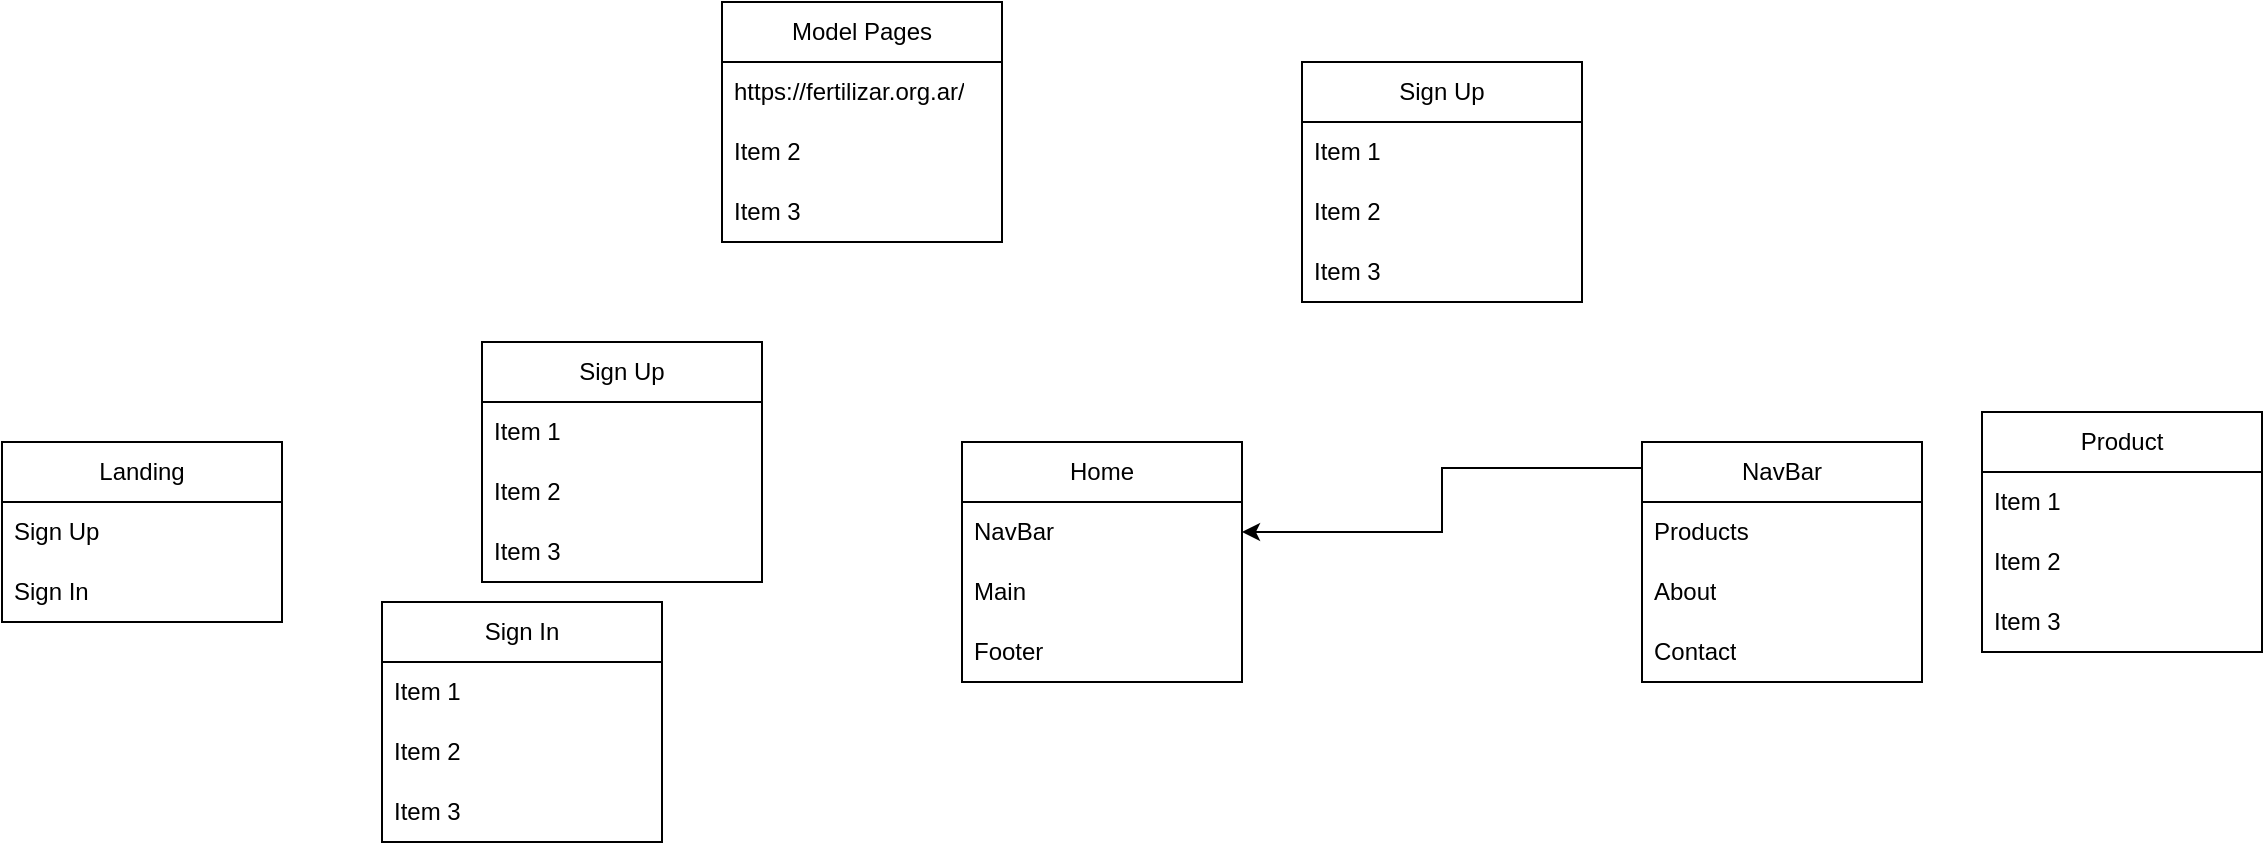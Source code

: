 <mxfile version="20.6.2" type="device"><diagram id="9zAU3yHvX3RHm1n-MlXb" name="Página-1"><mxGraphModel dx="1108" dy="1699" grid="1" gridSize="10" guides="1" tooltips="1" connect="1" arrows="1" fold="1" page="1" pageScale="1" pageWidth="827" pageHeight="1169" math="0" shadow="0"><root><mxCell id="0"/><mxCell id="1" parent="0"/><mxCell id="MIVN-21-s0L4v04MRjk4-1" value="Home" style="swimlane;fontStyle=0;childLayout=stackLayout;horizontal=1;startSize=30;horizontalStack=0;resizeParent=1;resizeParentMax=0;resizeLast=0;collapsible=1;marginBottom=0;whiteSpace=wrap;html=1;" vertex="1" parent="1"><mxGeometry x="500" y="40" width="140" height="120" as="geometry"/></mxCell><mxCell id="MIVN-21-s0L4v04MRjk4-2" value="NavBar" style="text;strokeColor=none;fillColor=none;align=left;verticalAlign=middle;spacingLeft=4;spacingRight=4;overflow=hidden;points=[[0,0.5],[1,0.5]];portConstraint=eastwest;rotatable=0;whiteSpace=wrap;html=1;" vertex="1" parent="MIVN-21-s0L4v04MRjk4-1"><mxGeometry y="30" width="140" height="30" as="geometry"/></mxCell><mxCell id="MIVN-21-s0L4v04MRjk4-3" value="Main" style="text;strokeColor=none;fillColor=none;align=left;verticalAlign=middle;spacingLeft=4;spacingRight=4;overflow=hidden;points=[[0,0.5],[1,0.5]];portConstraint=eastwest;rotatable=0;whiteSpace=wrap;html=1;" vertex="1" parent="MIVN-21-s0L4v04MRjk4-1"><mxGeometry y="60" width="140" height="30" as="geometry"/></mxCell><mxCell id="MIVN-21-s0L4v04MRjk4-4" value="Footer" style="text;strokeColor=none;fillColor=none;align=left;verticalAlign=middle;spacingLeft=4;spacingRight=4;overflow=hidden;points=[[0,0.5],[1,0.5]];portConstraint=eastwest;rotatable=0;whiteSpace=wrap;html=1;" vertex="1" parent="MIVN-21-s0L4v04MRjk4-1"><mxGeometry y="90" width="140" height="30" as="geometry"/></mxCell><mxCell id="MIVN-21-s0L4v04MRjk4-5" value="Product&lt;br&gt;" style="swimlane;fontStyle=0;childLayout=stackLayout;horizontal=1;startSize=30;horizontalStack=0;resizeParent=1;resizeParentMax=0;resizeLast=0;collapsible=1;marginBottom=0;whiteSpace=wrap;html=1;" vertex="1" parent="1"><mxGeometry x="1010" y="25" width="140" height="120" as="geometry"/></mxCell><mxCell id="MIVN-21-s0L4v04MRjk4-6" value="Item 1" style="text;strokeColor=none;fillColor=none;align=left;verticalAlign=middle;spacingLeft=4;spacingRight=4;overflow=hidden;points=[[0,0.5],[1,0.5]];portConstraint=eastwest;rotatable=0;whiteSpace=wrap;html=1;" vertex="1" parent="MIVN-21-s0L4v04MRjk4-5"><mxGeometry y="30" width="140" height="30" as="geometry"/></mxCell><mxCell id="MIVN-21-s0L4v04MRjk4-7" value="Item 2" style="text;strokeColor=none;fillColor=none;align=left;verticalAlign=middle;spacingLeft=4;spacingRight=4;overflow=hidden;points=[[0,0.5],[1,0.5]];portConstraint=eastwest;rotatable=0;whiteSpace=wrap;html=1;" vertex="1" parent="MIVN-21-s0L4v04MRjk4-5"><mxGeometry y="60" width="140" height="30" as="geometry"/></mxCell><mxCell id="MIVN-21-s0L4v04MRjk4-8" value="Item 3" style="text;strokeColor=none;fillColor=none;align=left;verticalAlign=middle;spacingLeft=4;spacingRight=4;overflow=hidden;points=[[0,0.5],[1,0.5]];portConstraint=eastwest;rotatable=0;whiteSpace=wrap;html=1;" vertex="1" parent="MIVN-21-s0L4v04MRjk4-5"><mxGeometry y="90" width="140" height="30" as="geometry"/></mxCell><mxCell id="MIVN-21-s0L4v04MRjk4-9" value="Sign Up" style="swimlane;fontStyle=0;childLayout=stackLayout;horizontal=1;startSize=30;horizontalStack=0;resizeParent=1;resizeParentMax=0;resizeLast=0;collapsible=1;marginBottom=0;whiteSpace=wrap;html=1;" vertex="1" parent="1"><mxGeometry x="260" y="-10" width="140" height="120" as="geometry"/></mxCell><mxCell id="MIVN-21-s0L4v04MRjk4-10" value="Item 1" style="text;strokeColor=none;fillColor=none;align=left;verticalAlign=middle;spacingLeft=4;spacingRight=4;overflow=hidden;points=[[0,0.5],[1,0.5]];portConstraint=eastwest;rotatable=0;whiteSpace=wrap;html=1;" vertex="1" parent="MIVN-21-s0L4v04MRjk4-9"><mxGeometry y="30" width="140" height="30" as="geometry"/></mxCell><mxCell id="MIVN-21-s0L4v04MRjk4-11" value="Item 2" style="text;strokeColor=none;fillColor=none;align=left;verticalAlign=middle;spacingLeft=4;spacingRight=4;overflow=hidden;points=[[0,0.5],[1,0.5]];portConstraint=eastwest;rotatable=0;whiteSpace=wrap;html=1;" vertex="1" parent="MIVN-21-s0L4v04MRjk4-9"><mxGeometry y="60" width="140" height="30" as="geometry"/></mxCell><mxCell id="MIVN-21-s0L4v04MRjk4-12" value="Item 3" style="text;strokeColor=none;fillColor=none;align=left;verticalAlign=middle;spacingLeft=4;spacingRight=4;overflow=hidden;points=[[0,0.5],[1,0.5]];portConstraint=eastwest;rotatable=0;whiteSpace=wrap;html=1;" vertex="1" parent="MIVN-21-s0L4v04MRjk4-9"><mxGeometry y="90" width="140" height="30" as="geometry"/></mxCell><mxCell id="MIVN-21-s0L4v04MRjk4-22" style="edgeStyle=orthogonalEdgeStyle;rounded=0;orthogonalLoop=1;jettySize=auto;html=1;entryX=1;entryY=0.5;entryDx=0;entryDy=0;exitX=0.007;exitY=0.108;exitDx=0;exitDy=0;exitPerimeter=0;" edge="1" parent="1" source="MIVN-21-s0L4v04MRjk4-18" target="MIVN-21-s0L4v04MRjk4-2"><mxGeometry relative="1" as="geometry"/></mxCell><mxCell id="MIVN-21-s0L4v04MRjk4-18" value="NavBar" style="swimlane;fontStyle=0;childLayout=stackLayout;horizontal=1;startSize=30;horizontalStack=0;resizeParent=1;resizeParentMax=0;resizeLast=0;collapsible=1;marginBottom=0;whiteSpace=wrap;html=1;" vertex="1" parent="1"><mxGeometry x="840" y="40" width="140" height="120" as="geometry"/></mxCell><mxCell id="MIVN-21-s0L4v04MRjk4-19" value="Products" style="text;strokeColor=none;fillColor=none;align=left;verticalAlign=middle;spacingLeft=4;spacingRight=4;overflow=hidden;points=[[0,0.5],[1,0.5]];portConstraint=eastwest;rotatable=0;whiteSpace=wrap;html=1;" vertex="1" parent="MIVN-21-s0L4v04MRjk4-18"><mxGeometry y="30" width="140" height="30" as="geometry"/></mxCell><mxCell id="MIVN-21-s0L4v04MRjk4-20" value="About" style="text;strokeColor=none;fillColor=none;align=left;verticalAlign=middle;spacingLeft=4;spacingRight=4;overflow=hidden;points=[[0,0.5],[1,0.5]];portConstraint=eastwest;rotatable=0;whiteSpace=wrap;html=1;" vertex="1" parent="MIVN-21-s0L4v04MRjk4-18"><mxGeometry y="60" width="140" height="30" as="geometry"/></mxCell><mxCell id="MIVN-21-s0L4v04MRjk4-49" value="Contact" style="text;strokeColor=none;fillColor=none;align=left;verticalAlign=middle;spacingLeft=4;spacingRight=4;overflow=hidden;points=[[0,0.5],[1,0.5]];portConstraint=eastwest;rotatable=0;whiteSpace=wrap;html=1;" vertex="1" parent="MIVN-21-s0L4v04MRjk4-18"><mxGeometry y="90" width="140" height="30" as="geometry"/></mxCell><mxCell id="MIVN-21-s0L4v04MRjk4-30" value="Sign In" style="swimlane;fontStyle=0;childLayout=stackLayout;horizontal=1;startSize=30;horizontalStack=0;resizeParent=1;resizeParentMax=0;resizeLast=0;collapsible=1;marginBottom=0;whiteSpace=wrap;html=1;" vertex="1" parent="1"><mxGeometry x="210" y="120" width="140" height="120" as="geometry"/></mxCell><mxCell id="MIVN-21-s0L4v04MRjk4-31" value="Item 1" style="text;strokeColor=none;fillColor=none;align=left;verticalAlign=middle;spacingLeft=4;spacingRight=4;overflow=hidden;points=[[0,0.5],[1,0.5]];portConstraint=eastwest;rotatable=0;whiteSpace=wrap;html=1;" vertex="1" parent="MIVN-21-s0L4v04MRjk4-30"><mxGeometry y="30" width="140" height="30" as="geometry"/></mxCell><mxCell id="MIVN-21-s0L4v04MRjk4-32" value="Item 2" style="text;strokeColor=none;fillColor=none;align=left;verticalAlign=middle;spacingLeft=4;spacingRight=4;overflow=hidden;points=[[0,0.5],[1,0.5]];portConstraint=eastwest;rotatable=0;whiteSpace=wrap;html=1;" vertex="1" parent="MIVN-21-s0L4v04MRjk4-30"><mxGeometry y="60" width="140" height="30" as="geometry"/></mxCell><mxCell id="MIVN-21-s0L4v04MRjk4-33" value="Item 3" style="text;strokeColor=none;fillColor=none;align=left;verticalAlign=middle;spacingLeft=4;spacingRight=4;overflow=hidden;points=[[0,0.5],[1,0.5]];portConstraint=eastwest;rotatable=0;whiteSpace=wrap;html=1;" vertex="1" parent="MIVN-21-s0L4v04MRjk4-30"><mxGeometry y="90" width="140" height="30" as="geometry"/></mxCell><mxCell id="MIVN-21-s0L4v04MRjk4-35" value="Landing" style="swimlane;fontStyle=0;childLayout=stackLayout;horizontal=1;startSize=30;horizontalStack=0;resizeParent=1;resizeParentMax=0;resizeLast=0;collapsible=1;marginBottom=0;whiteSpace=wrap;html=1;" vertex="1" parent="1"><mxGeometry x="20" y="40" width="140" height="90" as="geometry"/></mxCell><mxCell id="MIVN-21-s0L4v04MRjk4-37" value="Sign Up" style="text;strokeColor=none;fillColor=none;align=left;verticalAlign=middle;spacingLeft=4;spacingRight=4;overflow=hidden;points=[[0,0.5],[1,0.5]];portConstraint=eastwest;rotatable=0;whiteSpace=wrap;html=1;" vertex="1" parent="MIVN-21-s0L4v04MRjk4-35"><mxGeometry y="30" width="140" height="30" as="geometry"/></mxCell><mxCell id="MIVN-21-s0L4v04MRjk4-36" value="Sign In" style="text;strokeColor=none;fillColor=none;align=left;verticalAlign=middle;spacingLeft=4;spacingRight=4;overflow=hidden;points=[[0,0.5],[1,0.5]];portConstraint=eastwest;rotatable=0;whiteSpace=wrap;html=1;" vertex="1" parent="MIVN-21-s0L4v04MRjk4-35"><mxGeometry y="60" width="140" height="30" as="geometry"/></mxCell><mxCell id="MIVN-21-s0L4v04MRjk4-45" value="Sign Up" style="swimlane;fontStyle=0;childLayout=stackLayout;horizontal=1;startSize=30;horizontalStack=0;resizeParent=1;resizeParentMax=0;resizeLast=0;collapsible=1;marginBottom=0;whiteSpace=wrap;html=1;" vertex="1" parent="1"><mxGeometry x="670" y="-150" width="140" height="120" as="geometry"/></mxCell><mxCell id="MIVN-21-s0L4v04MRjk4-46" value="Item 1" style="text;strokeColor=none;fillColor=none;align=left;verticalAlign=middle;spacingLeft=4;spacingRight=4;overflow=hidden;points=[[0,0.5],[1,0.5]];portConstraint=eastwest;rotatable=0;whiteSpace=wrap;html=1;" vertex="1" parent="MIVN-21-s0L4v04MRjk4-45"><mxGeometry y="30" width="140" height="30" as="geometry"/></mxCell><mxCell id="MIVN-21-s0L4v04MRjk4-47" value="Item 2" style="text;strokeColor=none;fillColor=none;align=left;verticalAlign=middle;spacingLeft=4;spacingRight=4;overflow=hidden;points=[[0,0.5],[1,0.5]];portConstraint=eastwest;rotatable=0;whiteSpace=wrap;html=1;" vertex="1" parent="MIVN-21-s0L4v04MRjk4-45"><mxGeometry y="60" width="140" height="30" as="geometry"/></mxCell><mxCell id="MIVN-21-s0L4v04MRjk4-48" value="Item 3" style="text;strokeColor=none;fillColor=none;align=left;verticalAlign=middle;spacingLeft=4;spacingRight=4;overflow=hidden;points=[[0,0.5],[1,0.5]];portConstraint=eastwest;rotatable=0;whiteSpace=wrap;html=1;" vertex="1" parent="MIVN-21-s0L4v04MRjk4-45"><mxGeometry y="90" width="140" height="30" as="geometry"/></mxCell><mxCell id="MIVN-21-s0L4v04MRjk4-52" value="Model Pages" style="swimlane;fontStyle=0;childLayout=stackLayout;horizontal=1;startSize=30;horizontalStack=0;resizeParent=1;resizeParentMax=0;resizeLast=0;collapsible=1;marginBottom=0;whiteSpace=wrap;html=1;" vertex="1" parent="1"><mxGeometry x="380" y="-180" width="140" height="120" as="geometry"/></mxCell><mxCell id="MIVN-21-s0L4v04MRjk4-53" value="https://fertilizar.org.ar/" style="text;strokeColor=none;fillColor=none;align=left;verticalAlign=middle;spacingLeft=4;spacingRight=4;overflow=hidden;points=[[0,0.5],[1,0.5]];portConstraint=eastwest;rotatable=0;whiteSpace=wrap;html=1;" vertex="1" parent="MIVN-21-s0L4v04MRjk4-52"><mxGeometry y="30" width="140" height="30" as="geometry"/></mxCell><mxCell id="MIVN-21-s0L4v04MRjk4-54" value="Item 2" style="text;strokeColor=none;fillColor=none;align=left;verticalAlign=middle;spacingLeft=4;spacingRight=4;overflow=hidden;points=[[0,0.5],[1,0.5]];portConstraint=eastwest;rotatable=0;whiteSpace=wrap;html=1;" vertex="1" parent="MIVN-21-s0L4v04MRjk4-52"><mxGeometry y="60" width="140" height="30" as="geometry"/></mxCell><mxCell id="MIVN-21-s0L4v04MRjk4-55" value="Item 3" style="text;strokeColor=none;fillColor=none;align=left;verticalAlign=middle;spacingLeft=4;spacingRight=4;overflow=hidden;points=[[0,0.5],[1,0.5]];portConstraint=eastwest;rotatable=0;whiteSpace=wrap;html=1;" vertex="1" parent="MIVN-21-s0L4v04MRjk4-52"><mxGeometry y="90" width="140" height="30" as="geometry"/></mxCell></root></mxGraphModel></diagram></mxfile>